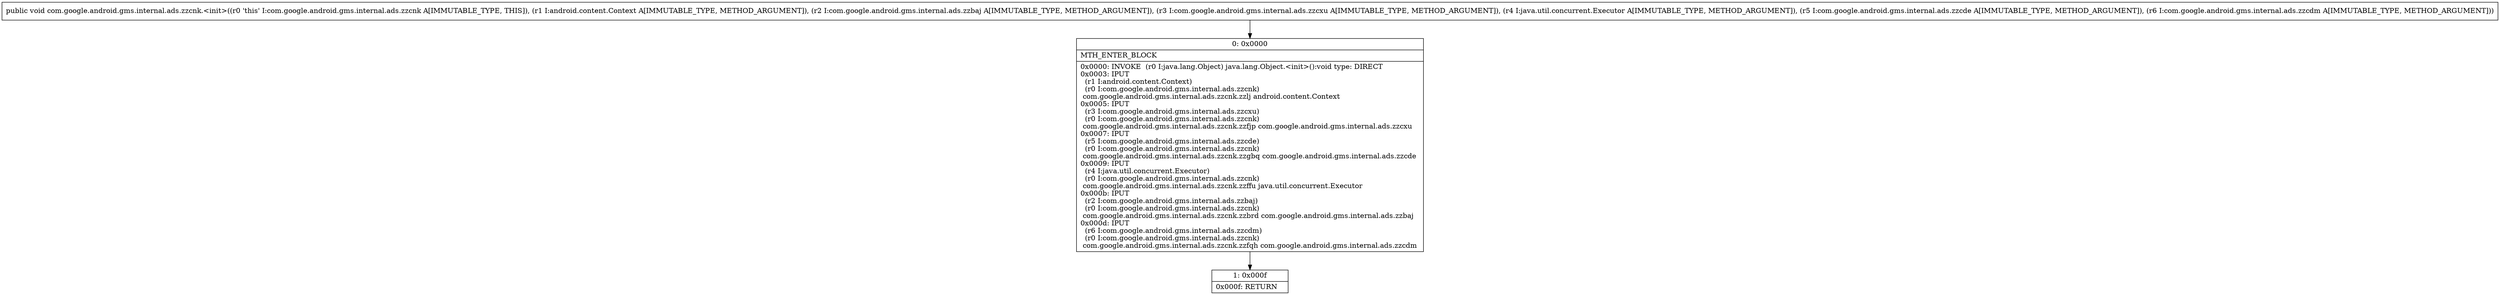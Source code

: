 digraph "CFG forcom.google.android.gms.internal.ads.zzcnk.\<init\>(Landroid\/content\/Context;Lcom\/google\/android\/gms\/internal\/ads\/zzbaj;Lcom\/google\/android\/gms\/internal\/ads\/zzcxu;Ljava\/util\/concurrent\/Executor;Lcom\/google\/android\/gms\/internal\/ads\/zzcde;Lcom\/google\/android\/gms\/internal\/ads\/zzcdm;)V" {
Node_0 [shape=record,label="{0\:\ 0x0000|MTH_ENTER_BLOCK\l|0x0000: INVOKE  (r0 I:java.lang.Object) java.lang.Object.\<init\>():void type: DIRECT \l0x0003: IPUT  \l  (r1 I:android.content.Context)\l  (r0 I:com.google.android.gms.internal.ads.zzcnk)\l com.google.android.gms.internal.ads.zzcnk.zzlj android.content.Context \l0x0005: IPUT  \l  (r3 I:com.google.android.gms.internal.ads.zzcxu)\l  (r0 I:com.google.android.gms.internal.ads.zzcnk)\l com.google.android.gms.internal.ads.zzcnk.zzfjp com.google.android.gms.internal.ads.zzcxu \l0x0007: IPUT  \l  (r5 I:com.google.android.gms.internal.ads.zzcde)\l  (r0 I:com.google.android.gms.internal.ads.zzcnk)\l com.google.android.gms.internal.ads.zzcnk.zzgbq com.google.android.gms.internal.ads.zzcde \l0x0009: IPUT  \l  (r4 I:java.util.concurrent.Executor)\l  (r0 I:com.google.android.gms.internal.ads.zzcnk)\l com.google.android.gms.internal.ads.zzcnk.zzffu java.util.concurrent.Executor \l0x000b: IPUT  \l  (r2 I:com.google.android.gms.internal.ads.zzbaj)\l  (r0 I:com.google.android.gms.internal.ads.zzcnk)\l com.google.android.gms.internal.ads.zzcnk.zzbrd com.google.android.gms.internal.ads.zzbaj \l0x000d: IPUT  \l  (r6 I:com.google.android.gms.internal.ads.zzcdm)\l  (r0 I:com.google.android.gms.internal.ads.zzcnk)\l com.google.android.gms.internal.ads.zzcnk.zzfqh com.google.android.gms.internal.ads.zzcdm \l}"];
Node_1 [shape=record,label="{1\:\ 0x000f|0x000f: RETURN   \l}"];
MethodNode[shape=record,label="{public void com.google.android.gms.internal.ads.zzcnk.\<init\>((r0 'this' I:com.google.android.gms.internal.ads.zzcnk A[IMMUTABLE_TYPE, THIS]), (r1 I:android.content.Context A[IMMUTABLE_TYPE, METHOD_ARGUMENT]), (r2 I:com.google.android.gms.internal.ads.zzbaj A[IMMUTABLE_TYPE, METHOD_ARGUMENT]), (r3 I:com.google.android.gms.internal.ads.zzcxu A[IMMUTABLE_TYPE, METHOD_ARGUMENT]), (r4 I:java.util.concurrent.Executor A[IMMUTABLE_TYPE, METHOD_ARGUMENT]), (r5 I:com.google.android.gms.internal.ads.zzcde A[IMMUTABLE_TYPE, METHOD_ARGUMENT]), (r6 I:com.google.android.gms.internal.ads.zzcdm A[IMMUTABLE_TYPE, METHOD_ARGUMENT])) }"];
MethodNode -> Node_0;
Node_0 -> Node_1;
}

